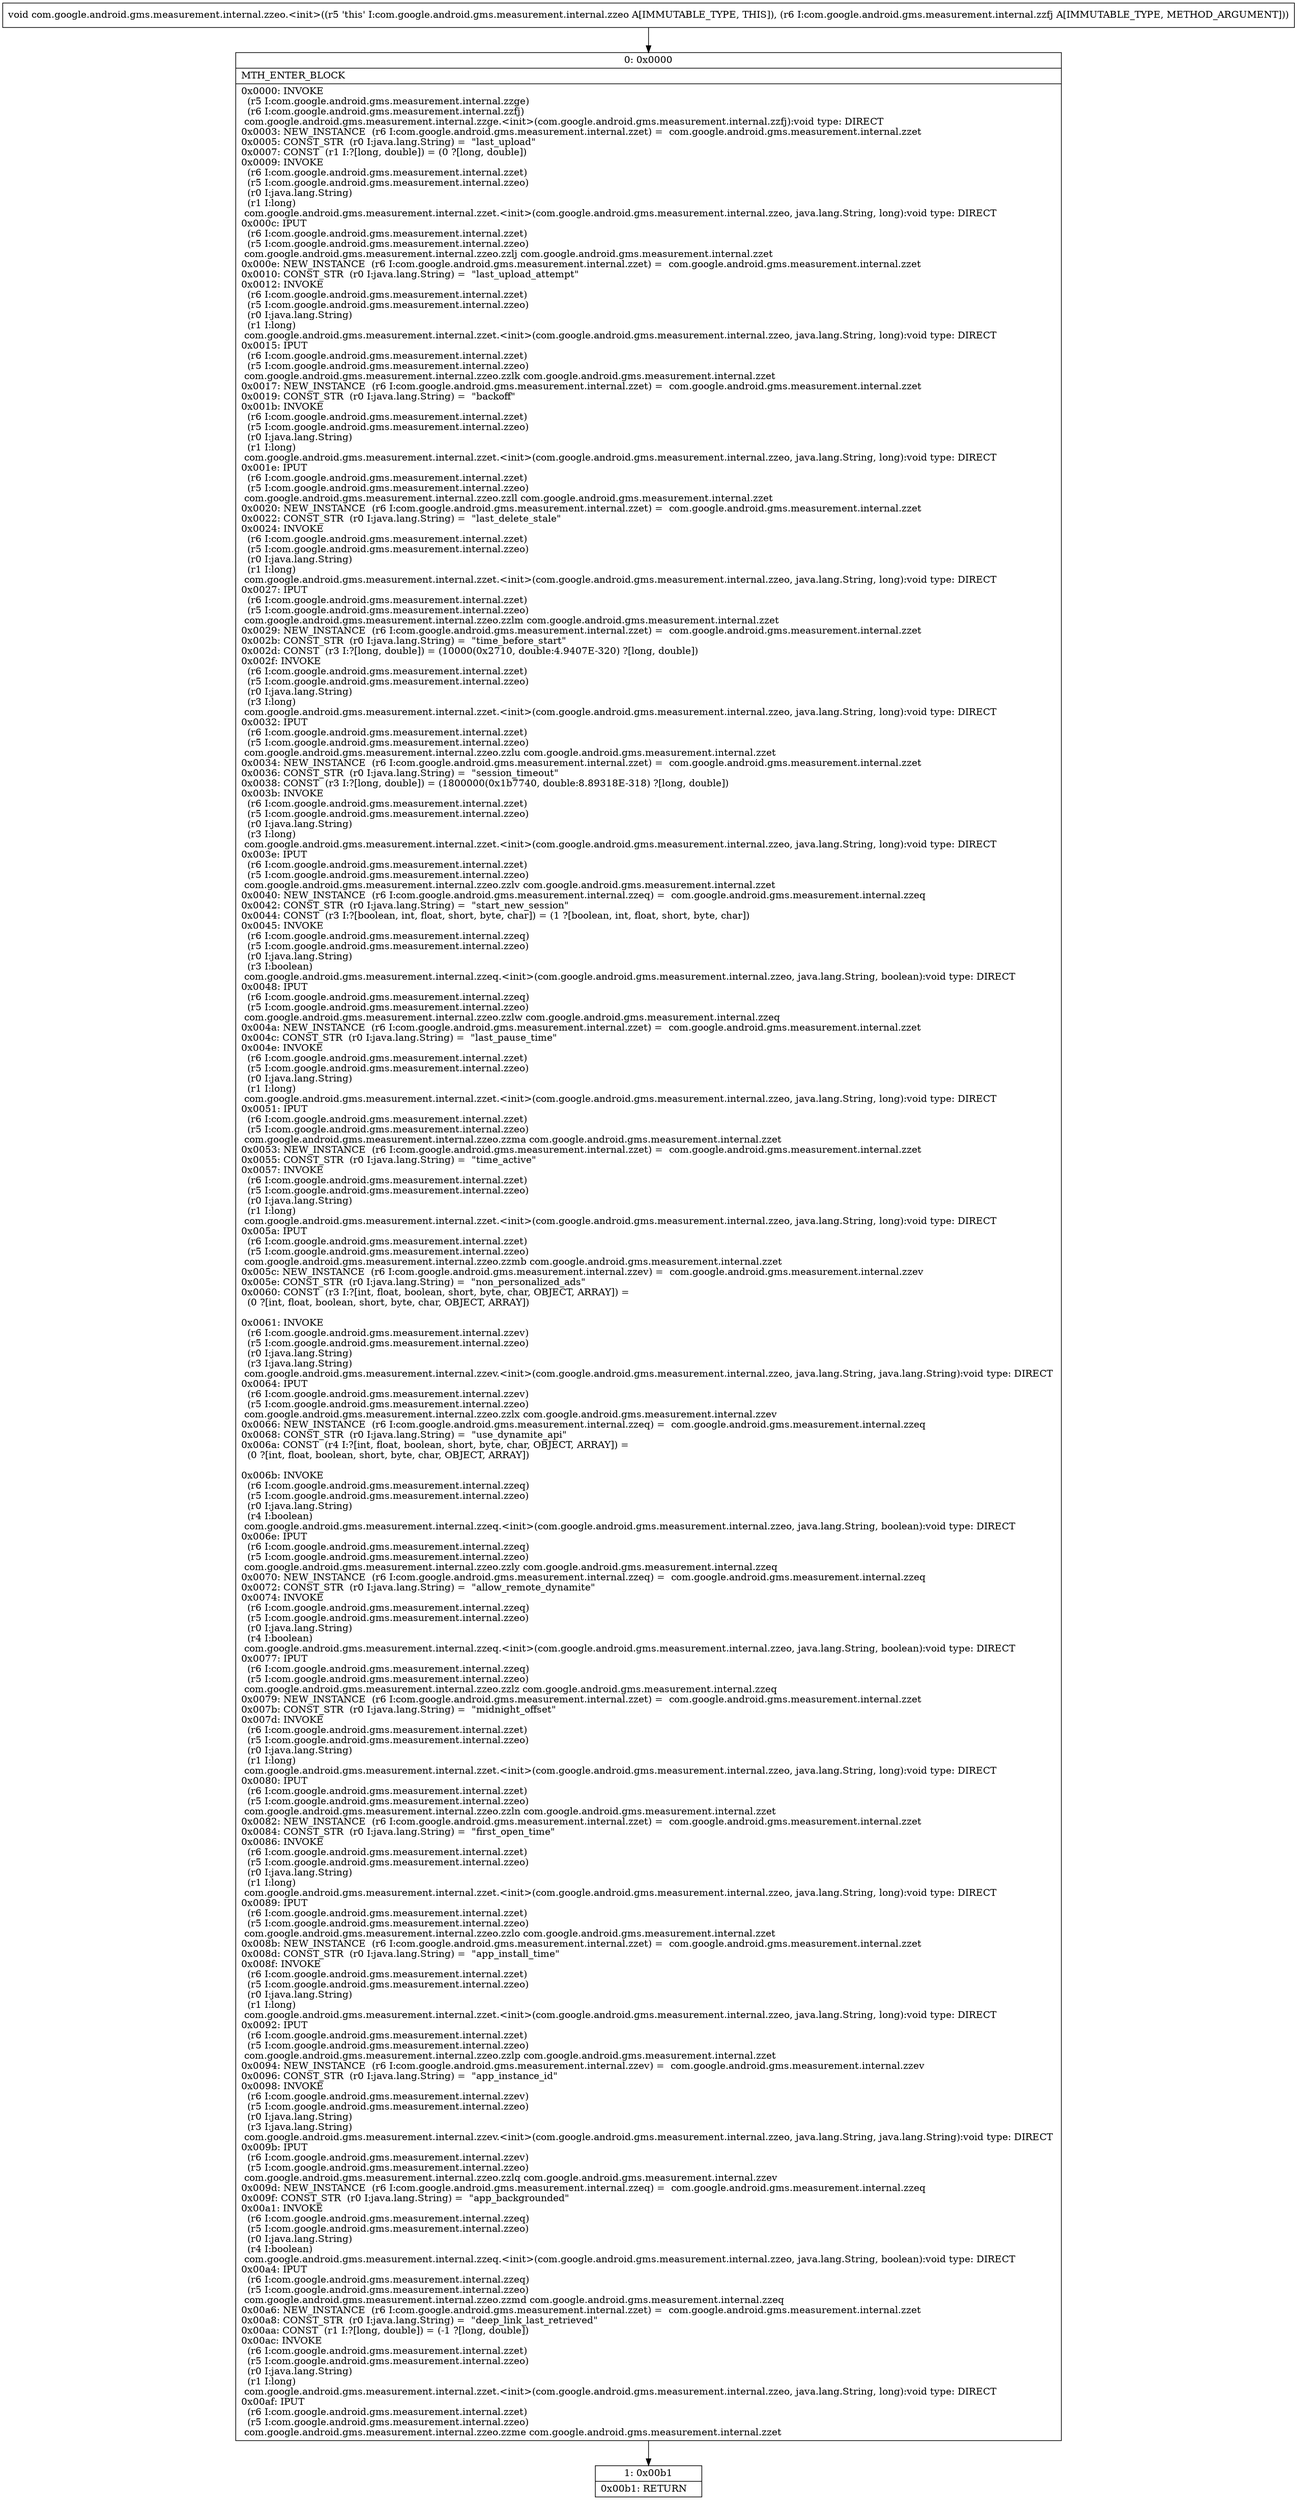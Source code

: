 digraph "CFG forcom.google.android.gms.measurement.internal.zzeo.\<init\>(Lcom\/google\/android\/gms\/measurement\/internal\/zzfj;)V" {
Node_0 [shape=record,label="{0\:\ 0x0000|MTH_ENTER_BLOCK\l|0x0000: INVOKE  \l  (r5 I:com.google.android.gms.measurement.internal.zzge)\l  (r6 I:com.google.android.gms.measurement.internal.zzfj)\l com.google.android.gms.measurement.internal.zzge.\<init\>(com.google.android.gms.measurement.internal.zzfj):void type: DIRECT \l0x0003: NEW_INSTANCE  (r6 I:com.google.android.gms.measurement.internal.zzet) =  com.google.android.gms.measurement.internal.zzet \l0x0005: CONST_STR  (r0 I:java.lang.String) =  \"last_upload\" \l0x0007: CONST  (r1 I:?[long, double]) = (0 ?[long, double]) \l0x0009: INVOKE  \l  (r6 I:com.google.android.gms.measurement.internal.zzet)\l  (r5 I:com.google.android.gms.measurement.internal.zzeo)\l  (r0 I:java.lang.String)\l  (r1 I:long)\l com.google.android.gms.measurement.internal.zzet.\<init\>(com.google.android.gms.measurement.internal.zzeo, java.lang.String, long):void type: DIRECT \l0x000c: IPUT  \l  (r6 I:com.google.android.gms.measurement.internal.zzet)\l  (r5 I:com.google.android.gms.measurement.internal.zzeo)\l com.google.android.gms.measurement.internal.zzeo.zzlj com.google.android.gms.measurement.internal.zzet \l0x000e: NEW_INSTANCE  (r6 I:com.google.android.gms.measurement.internal.zzet) =  com.google.android.gms.measurement.internal.zzet \l0x0010: CONST_STR  (r0 I:java.lang.String) =  \"last_upload_attempt\" \l0x0012: INVOKE  \l  (r6 I:com.google.android.gms.measurement.internal.zzet)\l  (r5 I:com.google.android.gms.measurement.internal.zzeo)\l  (r0 I:java.lang.String)\l  (r1 I:long)\l com.google.android.gms.measurement.internal.zzet.\<init\>(com.google.android.gms.measurement.internal.zzeo, java.lang.String, long):void type: DIRECT \l0x0015: IPUT  \l  (r6 I:com.google.android.gms.measurement.internal.zzet)\l  (r5 I:com.google.android.gms.measurement.internal.zzeo)\l com.google.android.gms.measurement.internal.zzeo.zzlk com.google.android.gms.measurement.internal.zzet \l0x0017: NEW_INSTANCE  (r6 I:com.google.android.gms.measurement.internal.zzet) =  com.google.android.gms.measurement.internal.zzet \l0x0019: CONST_STR  (r0 I:java.lang.String) =  \"backoff\" \l0x001b: INVOKE  \l  (r6 I:com.google.android.gms.measurement.internal.zzet)\l  (r5 I:com.google.android.gms.measurement.internal.zzeo)\l  (r0 I:java.lang.String)\l  (r1 I:long)\l com.google.android.gms.measurement.internal.zzet.\<init\>(com.google.android.gms.measurement.internal.zzeo, java.lang.String, long):void type: DIRECT \l0x001e: IPUT  \l  (r6 I:com.google.android.gms.measurement.internal.zzet)\l  (r5 I:com.google.android.gms.measurement.internal.zzeo)\l com.google.android.gms.measurement.internal.zzeo.zzll com.google.android.gms.measurement.internal.zzet \l0x0020: NEW_INSTANCE  (r6 I:com.google.android.gms.measurement.internal.zzet) =  com.google.android.gms.measurement.internal.zzet \l0x0022: CONST_STR  (r0 I:java.lang.String) =  \"last_delete_stale\" \l0x0024: INVOKE  \l  (r6 I:com.google.android.gms.measurement.internal.zzet)\l  (r5 I:com.google.android.gms.measurement.internal.zzeo)\l  (r0 I:java.lang.String)\l  (r1 I:long)\l com.google.android.gms.measurement.internal.zzet.\<init\>(com.google.android.gms.measurement.internal.zzeo, java.lang.String, long):void type: DIRECT \l0x0027: IPUT  \l  (r6 I:com.google.android.gms.measurement.internal.zzet)\l  (r5 I:com.google.android.gms.measurement.internal.zzeo)\l com.google.android.gms.measurement.internal.zzeo.zzlm com.google.android.gms.measurement.internal.zzet \l0x0029: NEW_INSTANCE  (r6 I:com.google.android.gms.measurement.internal.zzet) =  com.google.android.gms.measurement.internal.zzet \l0x002b: CONST_STR  (r0 I:java.lang.String) =  \"time_before_start\" \l0x002d: CONST  (r3 I:?[long, double]) = (10000(0x2710, double:4.9407E\-320) ?[long, double]) \l0x002f: INVOKE  \l  (r6 I:com.google.android.gms.measurement.internal.zzet)\l  (r5 I:com.google.android.gms.measurement.internal.zzeo)\l  (r0 I:java.lang.String)\l  (r3 I:long)\l com.google.android.gms.measurement.internal.zzet.\<init\>(com.google.android.gms.measurement.internal.zzeo, java.lang.String, long):void type: DIRECT \l0x0032: IPUT  \l  (r6 I:com.google.android.gms.measurement.internal.zzet)\l  (r5 I:com.google.android.gms.measurement.internal.zzeo)\l com.google.android.gms.measurement.internal.zzeo.zzlu com.google.android.gms.measurement.internal.zzet \l0x0034: NEW_INSTANCE  (r6 I:com.google.android.gms.measurement.internal.zzet) =  com.google.android.gms.measurement.internal.zzet \l0x0036: CONST_STR  (r0 I:java.lang.String) =  \"session_timeout\" \l0x0038: CONST  (r3 I:?[long, double]) = (1800000(0x1b7740, double:8.89318E\-318) ?[long, double]) \l0x003b: INVOKE  \l  (r6 I:com.google.android.gms.measurement.internal.zzet)\l  (r5 I:com.google.android.gms.measurement.internal.zzeo)\l  (r0 I:java.lang.String)\l  (r3 I:long)\l com.google.android.gms.measurement.internal.zzet.\<init\>(com.google.android.gms.measurement.internal.zzeo, java.lang.String, long):void type: DIRECT \l0x003e: IPUT  \l  (r6 I:com.google.android.gms.measurement.internal.zzet)\l  (r5 I:com.google.android.gms.measurement.internal.zzeo)\l com.google.android.gms.measurement.internal.zzeo.zzlv com.google.android.gms.measurement.internal.zzet \l0x0040: NEW_INSTANCE  (r6 I:com.google.android.gms.measurement.internal.zzeq) =  com.google.android.gms.measurement.internal.zzeq \l0x0042: CONST_STR  (r0 I:java.lang.String) =  \"start_new_session\" \l0x0044: CONST  (r3 I:?[boolean, int, float, short, byte, char]) = (1 ?[boolean, int, float, short, byte, char]) \l0x0045: INVOKE  \l  (r6 I:com.google.android.gms.measurement.internal.zzeq)\l  (r5 I:com.google.android.gms.measurement.internal.zzeo)\l  (r0 I:java.lang.String)\l  (r3 I:boolean)\l com.google.android.gms.measurement.internal.zzeq.\<init\>(com.google.android.gms.measurement.internal.zzeo, java.lang.String, boolean):void type: DIRECT \l0x0048: IPUT  \l  (r6 I:com.google.android.gms.measurement.internal.zzeq)\l  (r5 I:com.google.android.gms.measurement.internal.zzeo)\l com.google.android.gms.measurement.internal.zzeo.zzlw com.google.android.gms.measurement.internal.zzeq \l0x004a: NEW_INSTANCE  (r6 I:com.google.android.gms.measurement.internal.zzet) =  com.google.android.gms.measurement.internal.zzet \l0x004c: CONST_STR  (r0 I:java.lang.String) =  \"last_pause_time\" \l0x004e: INVOKE  \l  (r6 I:com.google.android.gms.measurement.internal.zzet)\l  (r5 I:com.google.android.gms.measurement.internal.zzeo)\l  (r0 I:java.lang.String)\l  (r1 I:long)\l com.google.android.gms.measurement.internal.zzet.\<init\>(com.google.android.gms.measurement.internal.zzeo, java.lang.String, long):void type: DIRECT \l0x0051: IPUT  \l  (r6 I:com.google.android.gms.measurement.internal.zzet)\l  (r5 I:com.google.android.gms.measurement.internal.zzeo)\l com.google.android.gms.measurement.internal.zzeo.zzma com.google.android.gms.measurement.internal.zzet \l0x0053: NEW_INSTANCE  (r6 I:com.google.android.gms.measurement.internal.zzet) =  com.google.android.gms.measurement.internal.zzet \l0x0055: CONST_STR  (r0 I:java.lang.String) =  \"time_active\" \l0x0057: INVOKE  \l  (r6 I:com.google.android.gms.measurement.internal.zzet)\l  (r5 I:com.google.android.gms.measurement.internal.zzeo)\l  (r0 I:java.lang.String)\l  (r1 I:long)\l com.google.android.gms.measurement.internal.zzet.\<init\>(com.google.android.gms.measurement.internal.zzeo, java.lang.String, long):void type: DIRECT \l0x005a: IPUT  \l  (r6 I:com.google.android.gms.measurement.internal.zzet)\l  (r5 I:com.google.android.gms.measurement.internal.zzeo)\l com.google.android.gms.measurement.internal.zzeo.zzmb com.google.android.gms.measurement.internal.zzet \l0x005c: NEW_INSTANCE  (r6 I:com.google.android.gms.measurement.internal.zzev) =  com.google.android.gms.measurement.internal.zzev \l0x005e: CONST_STR  (r0 I:java.lang.String) =  \"non_personalized_ads\" \l0x0060: CONST  (r3 I:?[int, float, boolean, short, byte, char, OBJECT, ARRAY]) = \l  (0 ?[int, float, boolean, short, byte, char, OBJECT, ARRAY])\l \l0x0061: INVOKE  \l  (r6 I:com.google.android.gms.measurement.internal.zzev)\l  (r5 I:com.google.android.gms.measurement.internal.zzeo)\l  (r0 I:java.lang.String)\l  (r3 I:java.lang.String)\l com.google.android.gms.measurement.internal.zzev.\<init\>(com.google.android.gms.measurement.internal.zzeo, java.lang.String, java.lang.String):void type: DIRECT \l0x0064: IPUT  \l  (r6 I:com.google.android.gms.measurement.internal.zzev)\l  (r5 I:com.google.android.gms.measurement.internal.zzeo)\l com.google.android.gms.measurement.internal.zzeo.zzlx com.google.android.gms.measurement.internal.zzev \l0x0066: NEW_INSTANCE  (r6 I:com.google.android.gms.measurement.internal.zzeq) =  com.google.android.gms.measurement.internal.zzeq \l0x0068: CONST_STR  (r0 I:java.lang.String) =  \"use_dynamite_api\" \l0x006a: CONST  (r4 I:?[int, float, boolean, short, byte, char, OBJECT, ARRAY]) = \l  (0 ?[int, float, boolean, short, byte, char, OBJECT, ARRAY])\l \l0x006b: INVOKE  \l  (r6 I:com.google.android.gms.measurement.internal.zzeq)\l  (r5 I:com.google.android.gms.measurement.internal.zzeo)\l  (r0 I:java.lang.String)\l  (r4 I:boolean)\l com.google.android.gms.measurement.internal.zzeq.\<init\>(com.google.android.gms.measurement.internal.zzeo, java.lang.String, boolean):void type: DIRECT \l0x006e: IPUT  \l  (r6 I:com.google.android.gms.measurement.internal.zzeq)\l  (r5 I:com.google.android.gms.measurement.internal.zzeo)\l com.google.android.gms.measurement.internal.zzeo.zzly com.google.android.gms.measurement.internal.zzeq \l0x0070: NEW_INSTANCE  (r6 I:com.google.android.gms.measurement.internal.zzeq) =  com.google.android.gms.measurement.internal.zzeq \l0x0072: CONST_STR  (r0 I:java.lang.String) =  \"allow_remote_dynamite\" \l0x0074: INVOKE  \l  (r6 I:com.google.android.gms.measurement.internal.zzeq)\l  (r5 I:com.google.android.gms.measurement.internal.zzeo)\l  (r0 I:java.lang.String)\l  (r4 I:boolean)\l com.google.android.gms.measurement.internal.zzeq.\<init\>(com.google.android.gms.measurement.internal.zzeo, java.lang.String, boolean):void type: DIRECT \l0x0077: IPUT  \l  (r6 I:com.google.android.gms.measurement.internal.zzeq)\l  (r5 I:com.google.android.gms.measurement.internal.zzeo)\l com.google.android.gms.measurement.internal.zzeo.zzlz com.google.android.gms.measurement.internal.zzeq \l0x0079: NEW_INSTANCE  (r6 I:com.google.android.gms.measurement.internal.zzet) =  com.google.android.gms.measurement.internal.zzet \l0x007b: CONST_STR  (r0 I:java.lang.String) =  \"midnight_offset\" \l0x007d: INVOKE  \l  (r6 I:com.google.android.gms.measurement.internal.zzet)\l  (r5 I:com.google.android.gms.measurement.internal.zzeo)\l  (r0 I:java.lang.String)\l  (r1 I:long)\l com.google.android.gms.measurement.internal.zzet.\<init\>(com.google.android.gms.measurement.internal.zzeo, java.lang.String, long):void type: DIRECT \l0x0080: IPUT  \l  (r6 I:com.google.android.gms.measurement.internal.zzet)\l  (r5 I:com.google.android.gms.measurement.internal.zzeo)\l com.google.android.gms.measurement.internal.zzeo.zzln com.google.android.gms.measurement.internal.zzet \l0x0082: NEW_INSTANCE  (r6 I:com.google.android.gms.measurement.internal.zzet) =  com.google.android.gms.measurement.internal.zzet \l0x0084: CONST_STR  (r0 I:java.lang.String) =  \"first_open_time\" \l0x0086: INVOKE  \l  (r6 I:com.google.android.gms.measurement.internal.zzet)\l  (r5 I:com.google.android.gms.measurement.internal.zzeo)\l  (r0 I:java.lang.String)\l  (r1 I:long)\l com.google.android.gms.measurement.internal.zzet.\<init\>(com.google.android.gms.measurement.internal.zzeo, java.lang.String, long):void type: DIRECT \l0x0089: IPUT  \l  (r6 I:com.google.android.gms.measurement.internal.zzet)\l  (r5 I:com.google.android.gms.measurement.internal.zzeo)\l com.google.android.gms.measurement.internal.zzeo.zzlo com.google.android.gms.measurement.internal.zzet \l0x008b: NEW_INSTANCE  (r6 I:com.google.android.gms.measurement.internal.zzet) =  com.google.android.gms.measurement.internal.zzet \l0x008d: CONST_STR  (r0 I:java.lang.String) =  \"app_install_time\" \l0x008f: INVOKE  \l  (r6 I:com.google.android.gms.measurement.internal.zzet)\l  (r5 I:com.google.android.gms.measurement.internal.zzeo)\l  (r0 I:java.lang.String)\l  (r1 I:long)\l com.google.android.gms.measurement.internal.zzet.\<init\>(com.google.android.gms.measurement.internal.zzeo, java.lang.String, long):void type: DIRECT \l0x0092: IPUT  \l  (r6 I:com.google.android.gms.measurement.internal.zzet)\l  (r5 I:com.google.android.gms.measurement.internal.zzeo)\l com.google.android.gms.measurement.internal.zzeo.zzlp com.google.android.gms.measurement.internal.zzet \l0x0094: NEW_INSTANCE  (r6 I:com.google.android.gms.measurement.internal.zzev) =  com.google.android.gms.measurement.internal.zzev \l0x0096: CONST_STR  (r0 I:java.lang.String) =  \"app_instance_id\" \l0x0098: INVOKE  \l  (r6 I:com.google.android.gms.measurement.internal.zzev)\l  (r5 I:com.google.android.gms.measurement.internal.zzeo)\l  (r0 I:java.lang.String)\l  (r3 I:java.lang.String)\l com.google.android.gms.measurement.internal.zzev.\<init\>(com.google.android.gms.measurement.internal.zzeo, java.lang.String, java.lang.String):void type: DIRECT \l0x009b: IPUT  \l  (r6 I:com.google.android.gms.measurement.internal.zzev)\l  (r5 I:com.google.android.gms.measurement.internal.zzeo)\l com.google.android.gms.measurement.internal.zzeo.zzlq com.google.android.gms.measurement.internal.zzev \l0x009d: NEW_INSTANCE  (r6 I:com.google.android.gms.measurement.internal.zzeq) =  com.google.android.gms.measurement.internal.zzeq \l0x009f: CONST_STR  (r0 I:java.lang.String) =  \"app_backgrounded\" \l0x00a1: INVOKE  \l  (r6 I:com.google.android.gms.measurement.internal.zzeq)\l  (r5 I:com.google.android.gms.measurement.internal.zzeo)\l  (r0 I:java.lang.String)\l  (r4 I:boolean)\l com.google.android.gms.measurement.internal.zzeq.\<init\>(com.google.android.gms.measurement.internal.zzeo, java.lang.String, boolean):void type: DIRECT \l0x00a4: IPUT  \l  (r6 I:com.google.android.gms.measurement.internal.zzeq)\l  (r5 I:com.google.android.gms.measurement.internal.zzeo)\l com.google.android.gms.measurement.internal.zzeo.zzmd com.google.android.gms.measurement.internal.zzeq \l0x00a6: NEW_INSTANCE  (r6 I:com.google.android.gms.measurement.internal.zzet) =  com.google.android.gms.measurement.internal.zzet \l0x00a8: CONST_STR  (r0 I:java.lang.String) =  \"deep_link_last_retrieved\" \l0x00aa: CONST  (r1 I:?[long, double]) = (\-1 ?[long, double]) \l0x00ac: INVOKE  \l  (r6 I:com.google.android.gms.measurement.internal.zzet)\l  (r5 I:com.google.android.gms.measurement.internal.zzeo)\l  (r0 I:java.lang.String)\l  (r1 I:long)\l com.google.android.gms.measurement.internal.zzet.\<init\>(com.google.android.gms.measurement.internal.zzeo, java.lang.String, long):void type: DIRECT \l0x00af: IPUT  \l  (r6 I:com.google.android.gms.measurement.internal.zzet)\l  (r5 I:com.google.android.gms.measurement.internal.zzeo)\l com.google.android.gms.measurement.internal.zzeo.zzme com.google.android.gms.measurement.internal.zzet \l}"];
Node_1 [shape=record,label="{1\:\ 0x00b1|0x00b1: RETURN   \l}"];
MethodNode[shape=record,label="{void com.google.android.gms.measurement.internal.zzeo.\<init\>((r5 'this' I:com.google.android.gms.measurement.internal.zzeo A[IMMUTABLE_TYPE, THIS]), (r6 I:com.google.android.gms.measurement.internal.zzfj A[IMMUTABLE_TYPE, METHOD_ARGUMENT])) }"];
MethodNode -> Node_0;
Node_0 -> Node_1;
}

